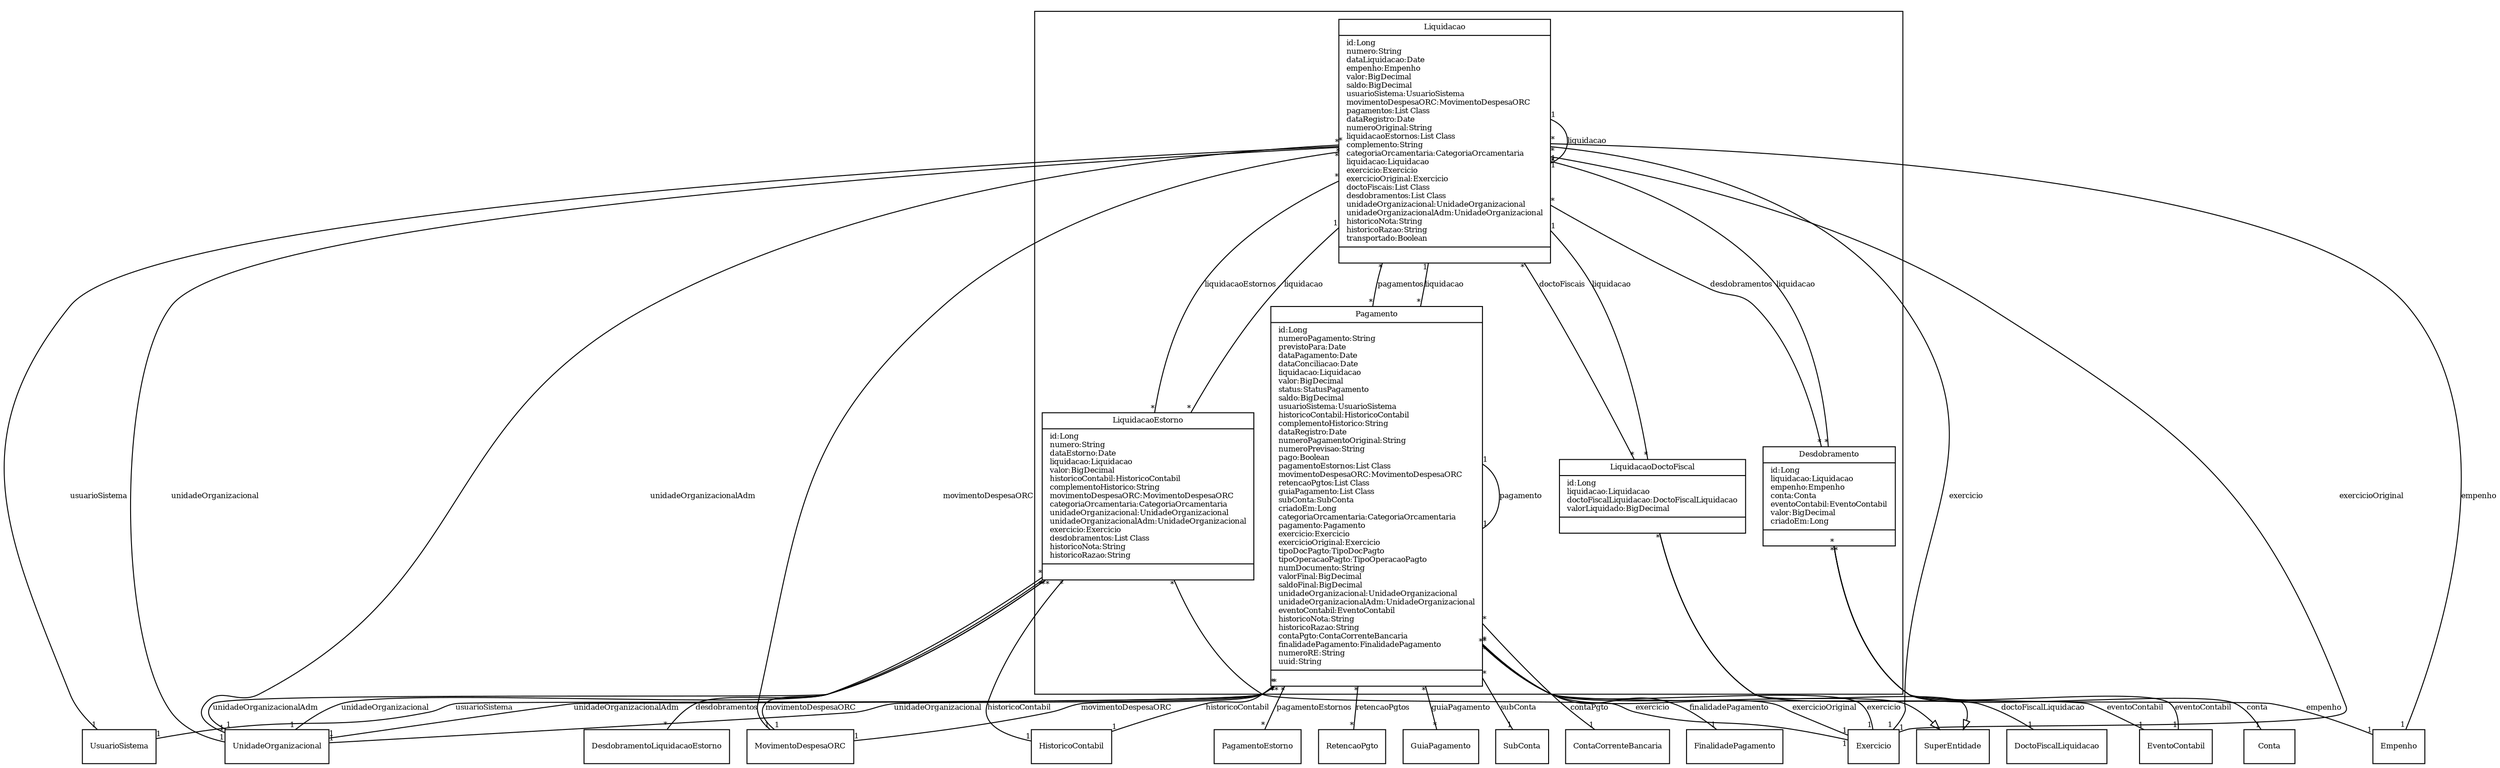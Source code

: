 digraph G{
fontname = "Times-Roman"
fontsize = 8

node [
        fontname = "Times-Roman"
        fontsize = 8
        shape = "record"
]

edge [
        fontname = "Times-Roman"
        fontsize = 8
]

subgraph clusterLIQUIDACAO
{
Liquidacao [label = "{Liquidacao|id:Long\lnumero:String\ldataLiquidacao:Date\lempenho:Empenho\lvalor:BigDecimal\lsaldo:BigDecimal\lusuarioSistema:UsuarioSistema\lmovimentoDespesaORC:MovimentoDespesaORC\lpagamentos:List Class\ldataRegistro:Date\lnumeroOriginal:String\lliquidacaoEstornos:List Class\lcomplemento:String\lcategoriaOrcamentaria:CategoriaOrcamentaria\lliquidacao:Liquidacao\lexercicio:Exercicio\lexercicioOriginal:Exercicio\ldoctoFiscais:List Class\ldesdobramentos:List Class\lunidadeOrganizacional:UnidadeOrganizacional\lunidadeOrganizacionalAdm:UnidadeOrganizacional\lhistoricoNota:String\lhistoricoRazao:String\ltransportado:Boolean\l|\l}"]
Pagamento [label = "{Pagamento|id:Long\lnumeroPagamento:String\lprevistoPara:Date\ldataPagamento:Date\ldataConciliacao:Date\lliquidacao:Liquidacao\lvalor:BigDecimal\lstatus:StatusPagamento\lsaldo:BigDecimal\lusuarioSistema:UsuarioSistema\lhistoricoContabil:HistoricoContabil\lcomplementoHistorico:String\ldataRegistro:Date\lnumeroPagamentoOriginal:String\lnumeroPrevisao:String\lpago:Boolean\lpagamentoEstornos:List Class\lmovimentoDespesaORC:MovimentoDespesaORC\lretencaoPgtos:List Class\lguiaPagamento:List Class\lsubConta:SubConta\lcriadoEm:Long\lcategoriaOrcamentaria:CategoriaOrcamentaria\lpagamento:Pagamento\lexercicio:Exercicio\lexercicioOriginal:Exercicio\ltipoDocPagto:TipoDocPagto\ltipoOperacaoPagto:TipoOperacaoPagto\lnumDocumento:String\lvalorFinal:BigDecimal\lsaldoFinal:BigDecimal\lunidadeOrganizacional:UnidadeOrganizacional\lunidadeOrganizacionalAdm:UnidadeOrganizacional\leventoContabil:EventoContabil\lhistoricoNota:String\lhistoricoRazao:String\lcontaPgto:ContaCorrenteBancaria\lfinalidadePagamento:FinalidadePagamento\lnumeroRE:String\luuid:String\l|\l}"]
LiquidacaoEstorno [label = "{LiquidacaoEstorno|id:Long\lnumero:String\ldataEstorno:Date\lliquidacao:Liquidacao\lvalor:BigDecimal\lhistoricoContabil:HistoricoContabil\lcomplementoHistorico:String\lmovimentoDespesaORC:MovimentoDespesaORC\lcategoriaOrcamentaria:CategoriaOrcamentaria\lunidadeOrganizacional:UnidadeOrganizacional\lunidadeOrganizacionalAdm:UnidadeOrganizacional\lexercicio:Exercicio\ldesdobramentos:List Class\lhistoricoNota:String\lhistoricoRazao:String\l|\l}"]
LiquidacaoDoctoFiscal [label = "{LiquidacaoDoctoFiscal|id:Long\lliquidacao:Liquidacao\ldoctoFiscalLiquidacao:DoctoFiscalLiquidacao\lvalorLiquidado:BigDecimal\l|\l}"]
Desdobramento [label = "{Desdobramento|id:Long\lliquidacao:Liquidacao\lempenho:Empenho\lconta:Conta\leventoContabil:EventoContabil\lvalor:BigDecimal\lcriadoEm:Long\l|\l}"]
}
edge [arrowhead = "none" headlabel = "1" taillabel = "*"] Liquidacao -> Empenho [label = "empenho"]
edge [arrowhead = "none" headlabel = "1" taillabel = "*"] Liquidacao -> UsuarioSistema [label = "usuarioSistema"]
edge [arrowhead = "none" headlabel = "1" taillabel = "*"] Liquidacao -> MovimentoDespesaORC [label = "movimentoDespesaORC"]
edge [arrowhead = "none" headlabel = "*" taillabel = "*"] Liquidacao -> Pagamento [label = "pagamentos"]
edge [arrowhead = "none" headlabel = "*" taillabel = "*"] Liquidacao -> LiquidacaoEstorno [label = "liquidacaoEstornos"]
edge [arrowhead = "none" headlabel = "1" taillabel = "1"] Liquidacao -> Liquidacao [label = "liquidacao"]
edge [arrowhead = "none" headlabel = "1" taillabel = "*"] Liquidacao -> Exercicio [label = "exercicio"]
edge [arrowhead = "none" headlabel = "1" taillabel = "*"] Liquidacao -> Exercicio [label = "exercicioOriginal"]
edge [arrowhead = "none" headlabel = "*" taillabel = "*"] Liquidacao -> LiquidacaoDoctoFiscal [label = "doctoFiscais"]
edge [arrowhead = "none" headlabel = "*" taillabel = "*"] Liquidacao -> Desdobramento [label = "desdobramentos"]
edge [arrowhead = "none" headlabel = "1" taillabel = "*"] Liquidacao -> UnidadeOrganizacional [label = "unidadeOrganizacional"]
edge [arrowhead = "none" headlabel = "1" taillabel = "*"] Liquidacao -> UnidadeOrganizacional [label = "unidadeOrganizacionalAdm"]
edge [arrowhead = "none" headlabel = "1" taillabel = "*"] Pagamento -> Liquidacao [label = "liquidacao"]
edge [arrowhead = "none" headlabel = "1" taillabel = "*"] Pagamento -> UsuarioSistema [label = "usuarioSistema"]
edge [arrowhead = "none" headlabel = "1" taillabel = "*"] Pagamento -> HistoricoContabil [label = "historicoContabil"]
edge [arrowhead = "none" headlabel = "*" taillabel = "*"] Pagamento -> PagamentoEstorno [label = "pagamentoEstornos"]
edge [arrowhead = "none" headlabel = "1" taillabel = "*"] Pagamento -> MovimentoDespesaORC [label = "movimentoDespesaORC"]
edge [arrowhead = "none" headlabel = "*" taillabel = "*"] Pagamento -> RetencaoPgto [label = "retencaoPgtos"]
edge [arrowhead = "none" headlabel = "*" taillabel = "*"] Pagamento -> GuiaPagamento [label = "guiaPagamento"]
edge [arrowhead = "none" headlabel = "1" taillabel = "*"] Pagamento -> SubConta [label = "subConta"]
edge [arrowhead = "none" headlabel = "1" taillabel = "1"] Pagamento -> Pagamento [label = "pagamento"]
edge [arrowhead = "none" headlabel = "1" taillabel = "*"] Pagamento -> Exercicio [label = "exercicio"]
edge [arrowhead = "none" headlabel = "1" taillabel = "*"] Pagamento -> Exercicio [label = "exercicioOriginal"]
edge [arrowhead = "none" headlabel = "1" taillabel = "*"] Pagamento -> UnidadeOrganizacional [label = "unidadeOrganizacional"]
edge [arrowhead = "none" headlabel = "1" taillabel = "*"] Pagamento -> UnidadeOrganizacional [label = "unidadeOrganizacionalAdm"]
edge [arrowhead = "none" headlabel = "1" taillabel = "*"] Pagamento -> EventoContabil [label = "eventoContabil"]
edge [arrowhead = "none" headlabel = "1" taillabel = "*"] Pagamento -> ContaCorrenteBancaria [label = "contaPgto"]
edge [arrowhead = "none" headlabel = "1" taillabel = "*"] Pagamento -> FinalidadePagamento [label = "finalidadePagamento"]
edge [ arrowhead = "empty" headlabel = "" taillabel = ""] Pagamento -> SuperEntidade
edge [arrowhead = "none" headlabel = "1" taillabel = "*"] LiquidacaoEstorno -> Liquidacao [label = "liquidacao"]
edge [arrowhead = "none" headlabel = "1" taillabel = "*"] LiquidacaoEstorno -> HistoricoContabil [label = "historicoContabil"]
edge [arrowhead = "none" headlabel = "1" taillabel = "*"] LiquidacaoEstorno -> MovimentoDespesaORC [label = "movimentoDespesaORC"]
edge [arrowhead = "none" headlabel = "1" taillabel = "*"] LiquidacaoEstorno -> UnidadeOrganizacional [label = "unidadeOrganizacional"]
edge [arrowhead = "none" headlabel = "1" taillabel = "*"] LiquidacaoEstorno -> UnidadeOrganizacional [label = "unidadeOrganizacionalAdm"]
edge [arrowhead = "none" headlabel = "1" taillabel = "*"] LiquidacaoEstorno -> Exercicio [label = "exercicio"]
edge [arrowhead = "none" headlabel = "*" taillabel = "*"] LiquidacaoEstorno -> DesdobramentoLiquidacaoEstorno [label = "desdobramentos"]
edge [arrowhead = "none" headlabel = "1" taillabel = "*"] LiquidacaoDoctoFiscal -> Liquidacao [label = "liquidacao"]
edge [arrowhead = "none" headlabel = "1" taillabel = "*"] LiquidacaoDoctoFiscal -> DoctoFiscalLiquidacao [label = "doctoFiscalLiquidacao"]
edge [ arrowhead = "empty" headlabel = "" taillabel = ""] LiquidacaoDoctoFiscal -> SuperEntidade
edge [arrowhead = "none" headlabel = "1" taillabel = "*"] Desdobramento -> Liquidacao [label = "liquidacao"]
edge [arrowhead = "none" headlabel = "1" taillabel = "*"] Desdobramento -> Empenho [label = "empenho"]
edge [arrowhead = "none" headlabel = "1" taillabel = "*"] Desdobramento -> Conta [label = "conta"]
edge [arrowhead = "none" headlabel = "1" taillabel = "*"] Desdobramento -> EventoContabil [label = "eventoContabil"]
}
